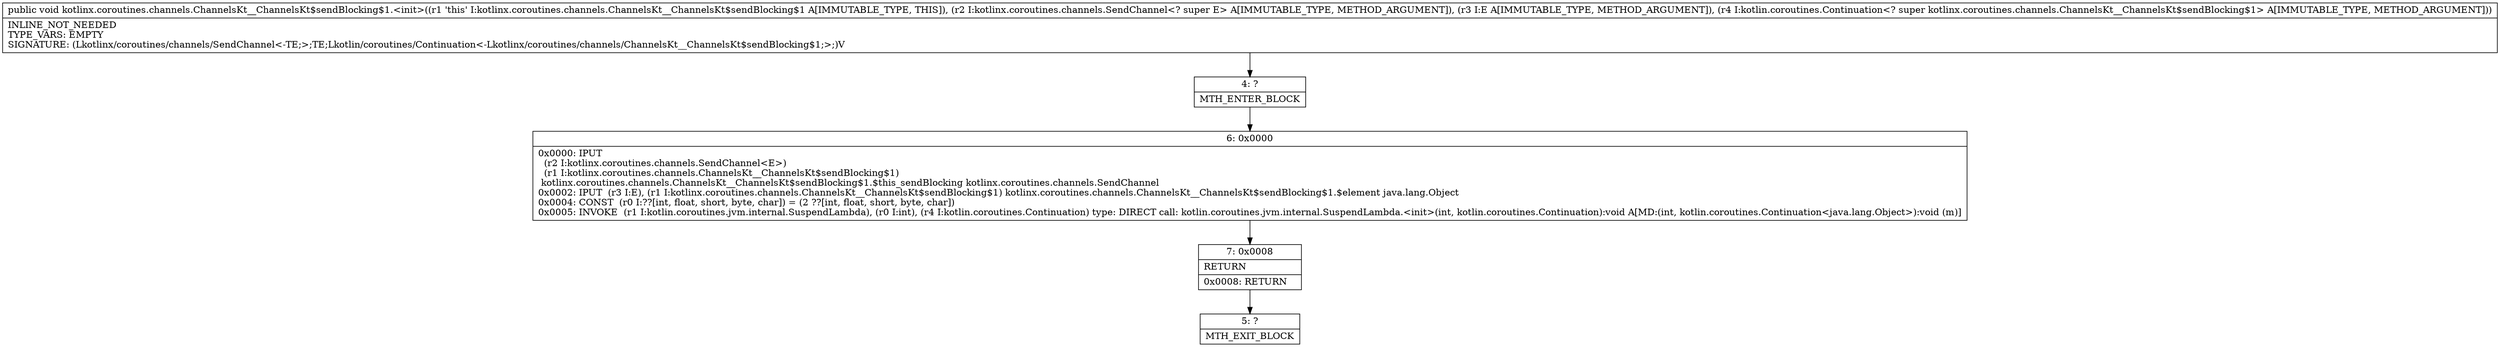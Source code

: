 digraph "CFG forkotlinx.coroutines.channels.ChannelsKt__ChannelsKt$sendBlocking$1.\<init\>(Lkotlinx\/coroutines\/channels\/SendChannel;Ljava\/lang\/Object;Lkotlin\/coroutines\/Continuation;)V" {
Node_4 [shape=record,label="{4\:\ ?|MTH_ENTER_BLOCK\l}"];
Node_6 [shape=record,label="{6\:\ 0x0000|0x0000: IPUT  \l  (r2 I:kotlinx.coroutines.channels.SendChannel\<E\>)\l  (r1 I:kotlinx.coroutines.channels.ChannelsKt__ChannelsKt$sendBlocking$1)\l kotlinx.coroutines.channels.ChannelsKt__ChannelsKt$sendBlocking$1.$this_sendBlocking kotlinx.coroutines.channels.SendChannel \l0x0002: IPUT  (r3 I:E), (r1 I:kotlinx.coroutines.channels.ChannelsKt__ChannelsKt$sendBlocking$1) kotlinx.coroutines.channels.ChannelsKt__ChannelsKt$sendBlocking$1.$element java.lang.Object \l0x0004: CONST  (r0 I:??[int, float, short, byte, char]) = (2 ??[int, float, short, byte, char]) \l0x0005: INVOKE  (r1 I:kotlin.coroutines.jvm.internal.SuspendLambda), (r0 I:int), (r4 I:kotlin.coroutines.Continuation) type: DIRECT call: kotlin.coroutines.jvm.internal.SuspendLambda.\<init\>(int, kotlin.coroutines.Continuation):void A[MD:(int, kotlin.coroutines.Continuation\<java.lang.Object\>):void (m)]\l}"];
Node_7 [shape=record,label="{7\:\ 0x0008|RETURN\l|0x0008: RETURN   \l}"];
Node_5 [shape=record,label="{5\:\ ?|MTH_EXIT_BLOCK\l}"];
MethodNode[shape=record,label="{public void kotlinx.coroutines.channels.ChannelsKt__ChannelsKt$sendBlocking$1.\<init\>((r1 'this' I:kotlinx.coroutines.channels.ChannelsKt__ChannelsKt$sendBlocking$1 A[IMMUTABLE_TYPE, THIS]), (r2 I:kotlinx.coroutines.channels.SendChannel\<? super E\> A[IMMUTABLE_TYPE, METHOD_ARGUMENT]), (r3 I:E A[IMMUTABLE_TYPE, METHOD_ARGUMENT]), (r4 I:kotlin.coroutines.Continuation\<? super kotlinx.coroutines.channels.ChannelsKt__ChannelsKt$sendBlocking$1\> A[IMMUTABLE_TYPE, METHOD_ARGUMENT]))  | INLINE_NOT_NEEDED\lTYPE_VARS: EMPTY\lSIGNATURE: (Lkotlinx\/coroutines\/channels\/SendChannel\<\-TE;\>;TE;Lkotlin\/coroutines\/Continuation\<\-Lkotlinx\/coroutines\/channels\/ChannelsKt__ChannelsKt$sendBlocking$1;\>;)V\l}"];
MethodNode -> Node_4;Node_4 -> Node_6;
Node_6 -> Node_7;
Node_7 -> Node_5;
}

